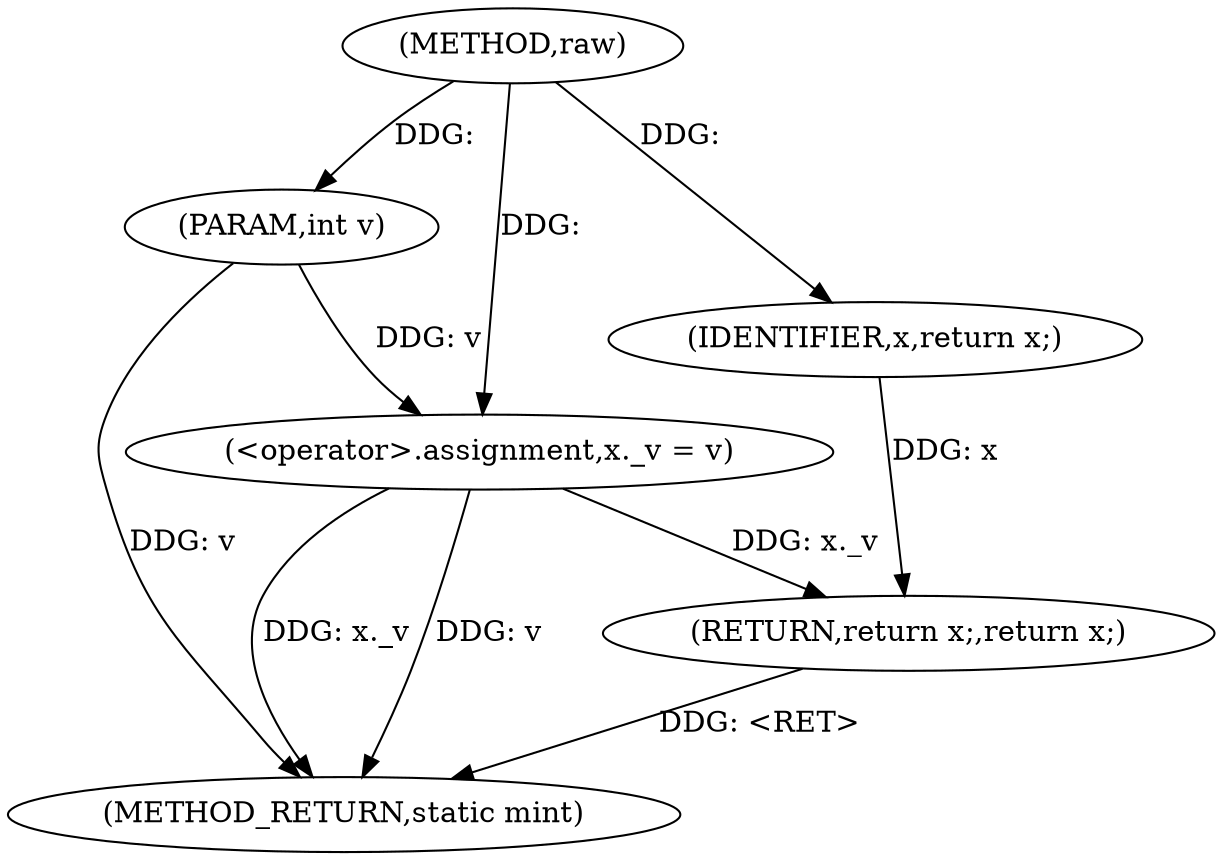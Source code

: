 digraph "raw" {  
"1000759" [label = "(METHOD,raw)" ]
"1000770" [label = "(METHOD_RETURN,static mint)" ]
"1000760" [label = "(PARAM,int v)" ]
"1000763" [label = "(<operator>.assignment,x._v = v)" ]
"1000768" [label = "(RETURN,return x;,return x;)" ]
"1000769" [label = "(IDENTIFIER,x,return x;)" ]
  "1000768" -> "1000770"  [ label = "DDG: <RET>"] 
  "1000760" -> "1000770"  [ label = "DDG: v"] 
  "1000763" -> "1000770"  [ label = "DDG: x._v"] 
  "1000763" -> "1000770"  [ label = "DDG: v"] 
  "1000759" -> "1000760"  [ label = "DDG: "] 
  "1000760" -> "1000763"  [ label = "DDG: v"] 
  "1000759" -> "1000763"  [ label = "DDG: "] 
  "1000769" -> "1000768"  [ label = "DDG: x"] 
  "1000763" -> "1000768"  [ label = "DDG: x._v"] 
  "1000759" -> "1000769"  [ label = "DDG: "] 
}
